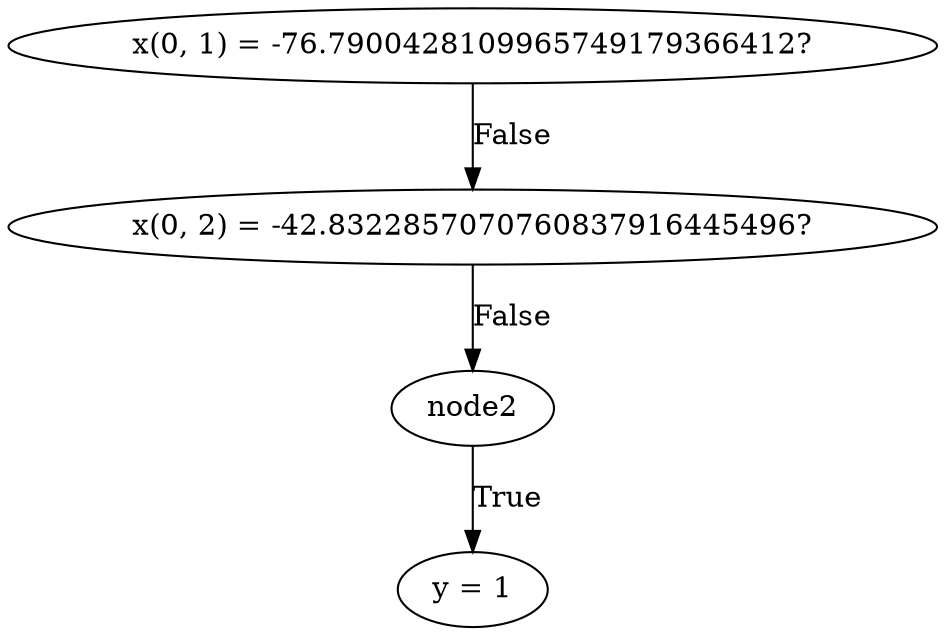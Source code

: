 digraph TREE {
    node0 [label="x(0, 1) = -76.7900428109965749179366412?"];
    node1 [label="x(0, 2) = -42.8322857070760837916445496?"];
    node3 [label="y = 1"];
    node2 -> node3 [label="True"];
    node1 -> node2 [label="False"];
    node0 -> node1 [label="False"];
}

